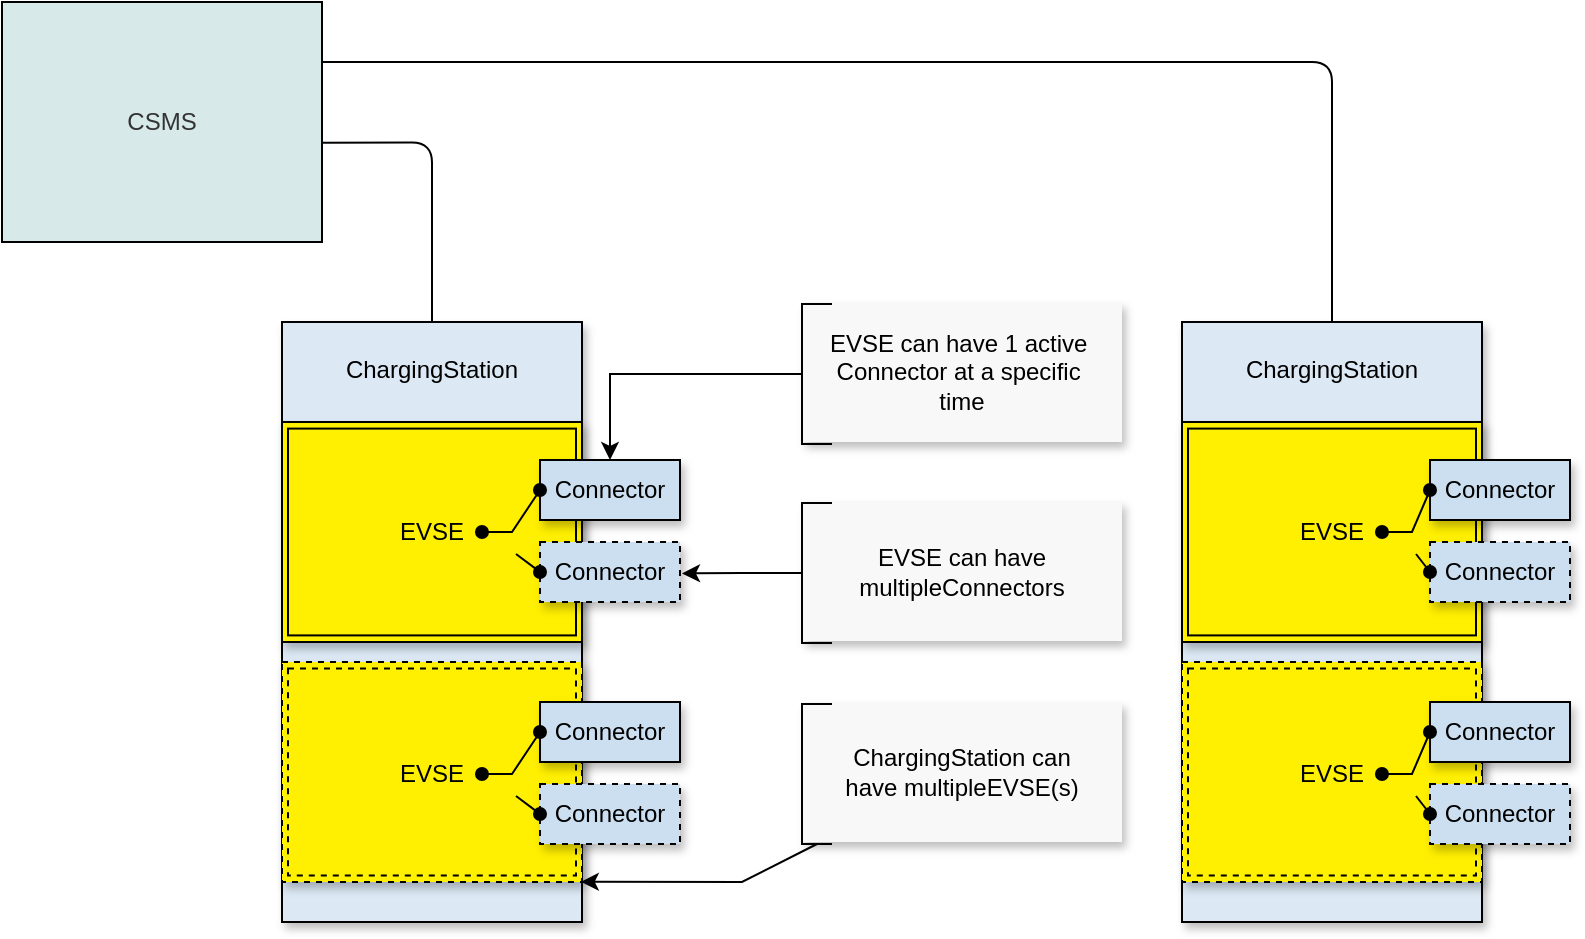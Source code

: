 <mxfile version="24.4.13" type="device">
  <diagram name="Page-1" id="_tbmn7JcKYT7AL9NAoiz">
    <mxGraphModel dx="1018" dy="864" grid="1" gridSize="10" guides="1" tooltips="1" connect="1" arrows="1" fold="1" page="1" pageScale="1" pageWidth="827" pageHeight="1169" math="0" shadow="0">
      <root>
        <mxCell id="0" />
        <mxCell id="1" parent="0" />
        <mxCell id="QFGSyQEHuBVtr9_4WCaY-2" value="ChargingStation" style="rounded=0;whiteSpace=wrap;html=1;verticalAlign=top;spacingTop=10;fillColor=#dce8f4;shadow=1;" vertex="1" parent="1">
          <mxGeometry x="180" y="200" width="150" height="300" as="geometry" />
        </mxCell>
        <mxCell id="QFGSyQEHuBVtr9_4WCaY-8" value="" style="group;shadow=1;" vertex="1" connectable="0" parent="1">
          <mxGeometry x="180" y="370" width="150" height="110" as="geometry" />
        </mxCell>
        <mxCell id="QFGSyQEHuBVtr9_4WCaY-9" value="" style="rounded=0;whiteSpace=wrap;html=1;perimeterSpacing=0;strokeWidth=1;shadow=1;fillColor=#fff100;dashed=1;" vertex="1" parent="QFGSyQEHuBVtr9_4WCaY-8">
          <mxGeometry width="150" height="110.0" as="geometry" />
        </mxCell>
        <mxCell id="QFGSyQEHuBVtr9_4WCaY-10" value="" style="rounded=0;whiteSpace=wrap;html=1;perimeterSpacing=0;strokeWidth=1;shadow=0;fillColor=#ffef00;dashed=1;" vertex="1" parent="QFGSyQEHuBVtr9_4WCaY-8">
          <mxGeometry x="3" y="3.3" width="144" height="103.4" as="geometry" />
        </mxCell>
        <mxCell id="QFGSyQEHuBVtr9_4WCaY-12" style="edgeStyle=orthogonalEdgeStyle;rounded=1;orthogonalLoop=1;jettySize=auto;html=1;exitX=0.999;exitY=0.586;exitDx=0;exitDy=0;entryX=0.5;entryY=0;entryDx=0;entryDy=0;endArrow=none;endFill=0;curved=0;exitPerimeter=0;" edge="1" parent="1" source="QFGSyQEHuBVtr9_4WCaY-1" target="QFGSyQEHuBVtr9_4WCaY-2">
          <mxGeometry relative="1" as="geometry">
            <Array as="points">
              <mxPoint x="255" y="110" />
            </Array>
          </mxGeometry>
        </mxCell>
        <mxCell id="QFGSyQEHuBVtr9_4WCaY-57" style="edgeStyle=orthogonalEdgeStyle;rounded=1;orthogonalLoop=1;jettySize=auto;html=1;exitX=1;exitY=0.25;exitDx=0;exitDy=0;strokeColor=default;align=center;verticalAlign=middle;fontFamily=Helvetica;fontSize=11;fontColor=default;labelBackgroundColor=default;endArrow=none;endFill=0;curved=0;" edge="1" parent="1" source="QFGSyQEHuBVtr9_4WCaY-1" target="QFGSyQEHuBVtr9_4WCaY-26">
          <mxGeometry relative="1" as="geometry" />
        </mxCell>
        <mxCell id="QFGSyQEHuBVtr9_4WCaY-1" value="CSMS" style="rounded=0;whiteSpace=wrap;html=1;fillColor=#d7e9e9;fontColor=#333333;strokeColor=#000000;strokeWidth=1;" vertex="1" parent="1">
          <mxGeometry x="40" y="40" width="160" height="120" as="geometry" />
        </mxCell>
        <mxCell id="QFGSyQEHuBVtr9_4WCaY-7" value="" style="group;shadow=0;" vertex="1" connectable="0" parent="1">
          <mxGeometry x="180" y="250" width="150" height="110" as="geometry" />
        </mxCell>
        <mxCell id="QFGSyQEHuBVtr9_4WCaY-3" value="" style="rounded=0;whiteSpace=wrap;html=1;perimeterSpacing=0;strokeWidth=1;shadow=1;fillColor=#fff100;" vertex="1" parent="QFGSyQEHuBVtr9_4WCaY-7">
          <mxGeometry width="150" height="110.0" as="geometry" />
        </mxCell>
        <mxCell id="QFGSyQEHuBVtr9_4WCaY-6" value="" style="rounded=0;whiteSpace=wrap;html=1;perimeterSpacing=0;strokeWidth=1;shadow=0;fillColor=#ffef00;" vertex="1" parent="QFGSyQEHuBVtr9_4WCaY-7">
          <mxGeometry x="3" y="3.3" width="144" height="103.4" as="geometry" />
        </mxCell>
        <mxCell id="QFGSyQEHuBVtr9_4WCaY-16" value="EVSE" style="rounded=0;whiteSpace=wrap;html=1;strokeColor=none;fillColor=none;" vertex="1" parent="QFGSyQEHuBVtr9_4WCaY-7">
          <mxGeometry x="50" y="40" width="50" height="30" as="geometry" />
        </mxCell>
        <mxCell id="QFGSyQEHuBVtr9_4WCaY-20" value="EVSE" style="rounded=0;whiteSpace=wrap;html=1;strokeColor=none;fillColor=none;" vertex="1" parent="QFGSyQEHuBVtr9_4WCaY-7">
          <mxGeometry x="50" y="161" width="50" height="30" as="geometry" />
        </mxCell>
        <mxCell id="QFGSyQEHuBVtr9_4WCaY-13" value="Connector" style="rounded=0;whiteSpace=wrap;html=1;fillColor=#ccdff0;shadow=1;" vertex="1" parent="1">
          <mxGeometry x="309" y="269" width="70" height="30" as="geometry" />
        </mxCell>
        <mxCell id="QFGSyQEHuBVtr9_4WCaY-14" value="Connector" style="rounded=0;whiteSpace=wrap;html=1;strokeColor=default;align=center;verticalAlign=middle;fontFamily=Helvetica;fontSize=12;fontColor=default;fillColor=#ccdff0;shadow=1;dashed=1;" vertex="1" parent="1">
          <mxGeometry x="309" y="310" width="70" height="30" as="geometry" />
        </mxCell>
        <mxCell id="QFGSyQEHuBVtr9_4WCaY-17" style="rounded=0;orthogonalLoop=1;jettySize=auto;html=1;exitX=1;exitY=0.5;exitDx=0;exitDy=0;entryX=0;entryY=0.5;entryDx=0;entryDy=0;endArrow=oval;endFill=1;startArrow=oval;startFill=1;" edge="1" parent="1" source="QFGSyQEHuBVtr9_4WCaY-16" target="QFGSyQEHuBVtr9_4WCaY-13">
          <mxGeometry relative="1" as="geometry">
            <Array as="points">
              <mxPoint x="295" y="305" />
            </Array>
          </mxGeometry>
        </mxCell>
        <mxCell id="QFGSyQEHuBVtr9_4WCaY-19" style="rounded=0;orthogonalLoop=1;jettySize=auto;html=1;exitX=0;exitY=0.5;exitDx=0;exitDy=0;endArrow=none;endFill=0;startArrow=oval;startFill=1;" edge="1" parent="1" source="QFGSyQEHuBVtr9_4WCaY-14">
          <mxGeometry relative="1" as="geometry">
            <mxPoint x="297" y="316" as="targetPoint" />
          </mxGeometry>
        </mxCell>
        <mxCell id="QFGSyQEHuBVtr9_4WCaY-21" value="Connector" style="rounded=0;whiteSpace=wrap;html=1;fillColor=#ccdff0;shadow=1;" vertex="1" parent="1">
          <mxGeometry x="309" y="390" width="70" height="30" as="geometry" />
        </mxCell>
        <mxCell id="QFGSyQEHuBVtr9_4WCaY-22" value="Connector" style="rounded=0;whiteSpace=wrap;html=1;strokeColor=default;align=center;verticalAlign=middle;fontFamily=Helvetica;fontSize=12;fontColor=default;fillColor=#ccdff0;shadow=1;dashed=1;" vertex="1" parent="1">
          <mxGeometry x="309" y="431" width="70" height="30" as="geometry" />
        </mxCell>
        <mxCell id="QFGSyQEHuBVtr9_4WCaY-23" style="rounded=0;orthogonalLoop=1;jettySize=auto;html=1;exitX=1;exitY=0.5;exitDx=0;exitDy=0;entryX=0;entryY=0.5;entryDx=0;entryDy=0;endArrow=oval;endFill=1;startArrow=oval;startFill=1;" edge="1" source="QFGSyQEHuBVtr9_4WCaY-20" target="QFGSyQEHuBVtr9_4WCaY-21" parent="1">
          <mxGeometry relative="1" as="geometry">
            <Array as="points">
              <mxPoint x="295" y="426" />
            </Array>
          </mxGeometry>
        </mxCell>
        <mxCell id="QFGSyQEHuBVtr9_4WCaY-24" style="rounded=0;orthogonalLoop=1;jettySize=auto;html=1;exitX=0;exitY=0.5;exitDx=0;exitDy=0;endArrow=none;endFill=0;startArrow=oval;startFill=1;" edge="1" source="QFGSyQEHuBVtr9_4WCaY-22" parent="1">
          <mxGeometry relative="1" as="geometry">
            <mxPoint x="297" y="437" as="targetPoint" />
          </mxGeometry>
        </mxCell>
        <mxCell id="QFGSyQEHuBVtr9_4WCaY-26" value="ChargingStation" style="rounded=0;whiteSpace=wrap;html=1;verticalAlign=top;spacingTop=10;fillColor=#dce8f4;shadow=1;" vertex="1" parent="1">
          <mxGeometry x="630" y="200" width="150" height="300" as="geometry" />
        </mxCell>
        <mxCell id="QFGSyQEHuBVtr9_4WCaY-27" value="" style="group;shadow=1;" vertex="1" connectable="0" parent="1">
          <mxGeometry x="630" y="370" width="150" height="110" as="geometry" />
        </mxCell>
        <mxCell id="QFGSyQEHuBVtr9_4WCaY-28" value="" style="rounded=0;whiteSpace=wrap;html=1;perimeterSpacing=0;strokeWidth=1;shadow=1;fillColor=#fff100;dashed=1;" vertex="1" parent="QFGSyQEHuBVtr9_4WCaY-27">
          <mxGeometry width="150" height="110.0" as="geometry" />
        </mxCell>
        <mxCell id="QFGSyQEHuBVtr9_4WCaY-29" value="" style="rounded=0;whiteSpace=wrap;html=1;perimeterSpacing=0;strokeWidth=1;shadow=0;fillColor=#ffef00;dashed=1;" vertex="1" parent="QFGSyQEHuBVtr9_4WCaY-27">
          <mxGeometry x="3" y="3.3" width="144" height="103.4" as="geometry" />
        </mxCell>
        <mxCell id="QFGSyQEHuBVtr9_4WCaY-30" value="" style="group;shadow=0;" vertex="1" connectable="0" parent="1">
          <mxGeometry x="630" y="250" width="150" height="110" as="geometry" />
        </mxCell>
        <mxCell id="QFGSyQEHuBVtr9_4WCaY-31" value="" style="rounded=0;whiteSpace=wrap;html=1;perimeterSpacing=0;strokeWidth=1;shadow=1;fillColor=#fff100;" vertex="1" parent="QFGSyQEHuBVtr9_4WCaY-30">
          <mxGeometry width="150" height="110.0" as="geometry" />
        </mxCell>
        <mxCell id="QFGSyQEHuBVtr9_4WCaY-32" value="" style="rounded=0;whiteSpace=wrap;html=1;perimeterSpacing=0;strokeWidth=1;shadow=0;fillColor=#ffef00;" vertex="1" parent="QFGSyQEHuBVtr9_4WCaY-30">
          <mxGeometry x="3" y="3.3" width="144" height="103.4" as="geometry" />
        </mxCell>
        <mxCell id="QFGSyQEHuBVtr9_4WCaY-33" value="EVSE" style="rounded=0;whiteSpace=wrap;html=1;strokeColor=none;fillColor=none;" vertex="1" parent="QFGSyQEHuBVtr9_4WCaY-30">
          <mxGeometry x="50" y="40" width="50" height="30" as="geometry" />
        </mxCell>
        <mxCell id="QFGSyQEHuBVtr9_4WCaY-34" value="EVSE" style="rounded=0;whiteSpace=wrap;html=1;strokeColor=none;fillColor=none;" vertex="1" parent="QFGSyQEHuBVtr9_4WCaY-30">
          <mxGeometry x="50" y="161" width="50" height="30" as="geometry" />
        </mxCell>
        <mxCell id="QFGSyQEHuBVtr9_4WCaY-35" value="Connector" style="rounded=0;whiteSpace=wrap;html=1;fillColor=#ccdff0;shadow=1;" vertex="1" parent="1">
          <mxGeometry x="754" y="269" width="70" height="30" as="geometry" />
        </mxCell>
        <mxCell id="QFGSyQEHuBVtr9_4WCaY-36" value="Connector" style="rounded=0;whiteSpace=wrap;html=1;strokeColor=default;align=center;verticalAlign=middle;fontFamily=Helvetica;fontSize=12;fontColor=default;fillColor=#ccdff0;shadow=1;dashed=1;" vertex="1" parent="1">
          <mxGeometry x="754" y="310" width="70" height="30" as="geometry" />
        </mxCell>
        <mxCell id="QFGSyQEHuBVtr9_4WCaY-37" style="rounded=0;orthogonalLoop=1;jettySize=auto;html=1;exitX=1;exitY=0.5;exitDx=0;exitDy=0;entryX=0;entryY=0.5;entryDx=0;entryDy=0;endArrow=oval;endFill=1;startArrow=oval;startFill=1;" edge="1" source="QFGSyQEHuBVtr9_4WCaY-33" target="QFGSyQEHuBVtr9_4WCaY-35" parent="1">
          <mxGeometry relative="1" as="geometry">
            <Array as="points">
              <mxPoint x="745" y="305" />
            </Array>
          </mxGeometry>
        </mxCell>
        <mxCell id="QFGSyQEHuBVtr9_4WCaY-38" style="rounded=0;orthogonalLoop=1;jettySize=auto;html=1;exitX=0;exitY=0.5;exitDx=0;exitDy=0;endArrow=none;endFill=0;startArrow=oval;startFill=1;" edge="1" source="QFGSyQEHuBVtr9_4WCaY-36" parent="1">
          <mxGeometry relative="1" as="geometry">
            <mxPoint x="747" y="316" as="targetPoint" />
          </mxGeometry>
        </mxCell>
        <mxCell id="QFGSyQEHuBVtr9_4WCaY-39" value="Connector" style="rounded=0;whiteSpace=wrap;html=1;fillColor=#ccdff0;shadow=1;" vertex="1" parent="1">
          <mxGeometry x="754" y="390" width="70" height="30" as="geometry" />
        </mxCell>
        <mxCell id="QFGSyQEHuBVtr9_4WCaY-40" value="Connector" style="rounded=0;whiteSpace=wrap;html=1;strokeColor=default;align=center;verticalAlign=middle;fontFamily=Helvetica;fontSize=12;fontColor=default;fillColor=#ccdff0;shadow=1;dashed=1;" vertex="1" parent="1">
          <mxGeometry x="754" y="431" width="70" height="30" as="geometry" />
        </mxCell>
        <mxCell id="QFGSyQEHuBVtr9_4WCaY-41" style="rounded=0;orthogonalLoop=1;jettySize=auto;html=1;exitX=1;exitY=0.5;exitDx=0;exitDy=0;entryX=0;entryY=0.5;entryDx=0;entryDy=0;endArrow=oval;endFill=1;startArrow=oval;startFill=1;" edge="1" source="QFGSyQEHuBVtr9_4WCaY-34" target="QFGSyQEHuBVtr9_4WCaY-39" parent="1">
          <mxGeometry relative="1" as="geometry">
            <Array as="points">
              <mxPoint x="745" y="426" />
            </Array>
          </mxGeometry>
        </mxCell>
        <mxCell id="QFGSyQEHuBVtr9_4WCaY-42" style="rounded=0;orthogonalLoop=1;jettySize=auto;html=1;exitX=0;exitY=0.5;exitDx=0;exitDy=0;endArrow=none;endFill=0;startArrow=oval;startFill=1;" edge="1" source="QFGSyQEHuBVtr9_4WCaY-40" parent="1">
          <mxGeometry relative="1" as="geometry">
            <mxPoint x="747" y="437" as="targetPoint" />
          </mxGeometry>
        </mxCell>
        <mxCell id="QFGSyQEHuBVtr9_4WCaY-47" value="" style="group" vertex="1" connectable="0" parent="1">
          <mxGeometry x="440" y="190" width="160" height="71" as="geometry" />
        </mxCell>
        <mxCell id="QFGSyQEHuBVtr9_4WCaY-45" value="&lt;span style=&quot;text-wrap: nowrap;&quot;&gt;EVSE can have 1 active&amp;nbsp;&lt;/span&gt;&lt;div style=&quot;text-wrap: nowrap;&quot;&gt;Connector at a specific&amp;nbsp;&lt;/div&gt;&lt;div style=&quot;text-wrap: nowrap;&quot;&gt;time&lt;/div&gt;" style="rounded=0;whiteSpace=wrap;html=1;strokeColor=none;shadow=1;fillColor=#f8f8f8;" vertex="1" parent="QFGSyQEHuBVtr9_4WCaY-47">
          <mxGeometry width="160" height="70" as="geometry" />
        </mxCell>
        <mxCell id="QFGSyQEHuBVtr9_4WCaY-46" value="" style="strokeWidth=1;html=1;shape=mxgraph.flowchart.annotation_1;align=left;pointerEvents=1;" vertex="1" parent="QFGSyQEHuBVtr9_4WCaY-47">
          <mxGeometry y="1" width="15" height="70" as="geometry" />
        </mxCell>
        <mxCell id="QFGSyQEHuBVtr9_4WCaY-48" style="edgeStyle=orthogonalEdgeStyle;rounded=0;orthogonalLoop=1;jettySize=auto;html=1;entryX=0.5;entryY=0;entryDx=0;entryDy=0;" edge="1" parent="1" source="QFGSyQEHuBVtr9_4WCaY-46" target="QFGSyQEHuBVtr9_4WCaY-13">
          <mxGeometry relative="1" as="geometry" />
        </mxCell>
        <mxCell id="QFGSyQEHuBVtr9_4WCaY-49" value="" style="group" vertex="1" connectable="0" parent="1">
          <mxGeometry x="440" y="289.5" width="160" height="71" as="geometry" />
        </mxCell>
        <mxCell id="QFGSyQEHuBVtr9_4WCaY-50" value="&lt;span style=&quot;text-wrap: nowrap;&quot;&gt;EVSE can have&lt;/span&gt;&lt;div&gt;&lt;span style=&quot;text-wrap: nowrap;&quot;&gt;multipleConnectors&lt;/span&gt;&lt;/div&gt;" style="rounded=0;whiteSpace=wrap;html=1;strokeColor=none;shadow=1;fillColor=#f8f8f8;" vertex="1" parent="QFGSyQEHuBVtr9_4WCaY-49">
          <mxGeometry width="160" height="70" as="geometry" />
        </mxCell>
        <mxCell id="QFGSyQEHuBVtr9_4WCaY-56" style="edgeStyle=orthogonalEdgeStyle;rounded=0;orthogonalLoop=1;jettySize=auto;html=1;exitX=0;exitY=0.5;exitDx=0;exitDy=0;exitPerimeter=0;" edge="1" parent="QFGSyQEHuBVtr9_4WCaY-49" source="QFGSyQEHuBVtr9_4WCaY-51">
          <mxGeometry relative="1" as="geometry">
            <mxPoint x="-60" y="36.207" as="targetPoint" />
          </mxGeometry>
        </mxCell>
        <mxCell id="QFGSyQEHuBVtr9_4WCaY-51" value="" style="strokeWidth=1;html=1;shape=mxgraph.flowchart.annotation_1;align=left;pointerEvents=1;" vertex="1" parent="QFGSyQEHuBVtr9_4WCaY-49">
          <mxGeometry y="1" width="15" height="70" as="geometry" />
        </mxCell>
        <mxCell id="QFGSyQEHuBVtr9_4WCaY-52" value="" style="group" vertex="1" connectable="0" parent="1">
          <mxGeometry x="440" y="390" width="160" height="71" as="geometry" />
        </mxCell>
        <mxCell id="QFGSyQEHuBVtr9_4WCaY-53" value="&lt;span style=&quot;text-wrap: nowrap;&quot;&gt;ChargingStation can&lt;/span&gt;&lt;div&gt;&lt;span style=&quot;text-wrap: nowrap;&quot;&gt;have multipleEVSE(s)&lt;/span&gt;&lt;/div&gt;" style="rounded=0;whiteSpace=wrap;html=1;strokeColor=none;shadow=1;fillColor=#f8f8f8;" vertex="1" parent="QFGSyQEHuBVtr9_4WCaY-52">
          <mxGeometry width="160" height="70" as="geometry" />
        </mxCell>
        <mxCell id="QFGSyQEHuBVtr9_4WCaY-54" value="" style="strokeWidth=1;html=1;shape=mxgraph.flowchart.annotation_1;align=left;pointerEvents=1;" vertex="1" parent="QFGSyQEHuBVtr9_4WCaY-52">
          <mxGeometry y="1" width="15" height="70" as="geometry" />
        </mxCell>
        <mxCell id="QFGSyQEHuBVtr9_4WCaY-55" style="rounded=0;orthogonalLoop=1;jettySize=auto;html=1;entryX=0.996;entryY=0.933;entryDx=0;entryDy=0;entryPerimeter=0;exitX=0.5;exitY=1;exitDx=0;exitDy=0;exitPerimeter=0;" edge="1" parent="1" source="QFGSyQEHuBVtr9_4WCaY-54" target="QFGSyQEHuBVtr9_4WCaY-2">
          <mxGeometry relative="1" as="geometry">
            <Array as="points">
              <mxPoint x="410" y="480" />
            </Array>
          </mxGeometry>
        </mxCell>
      </root>
    </mxGraphModel>
  </diagram>
</mxfile>

